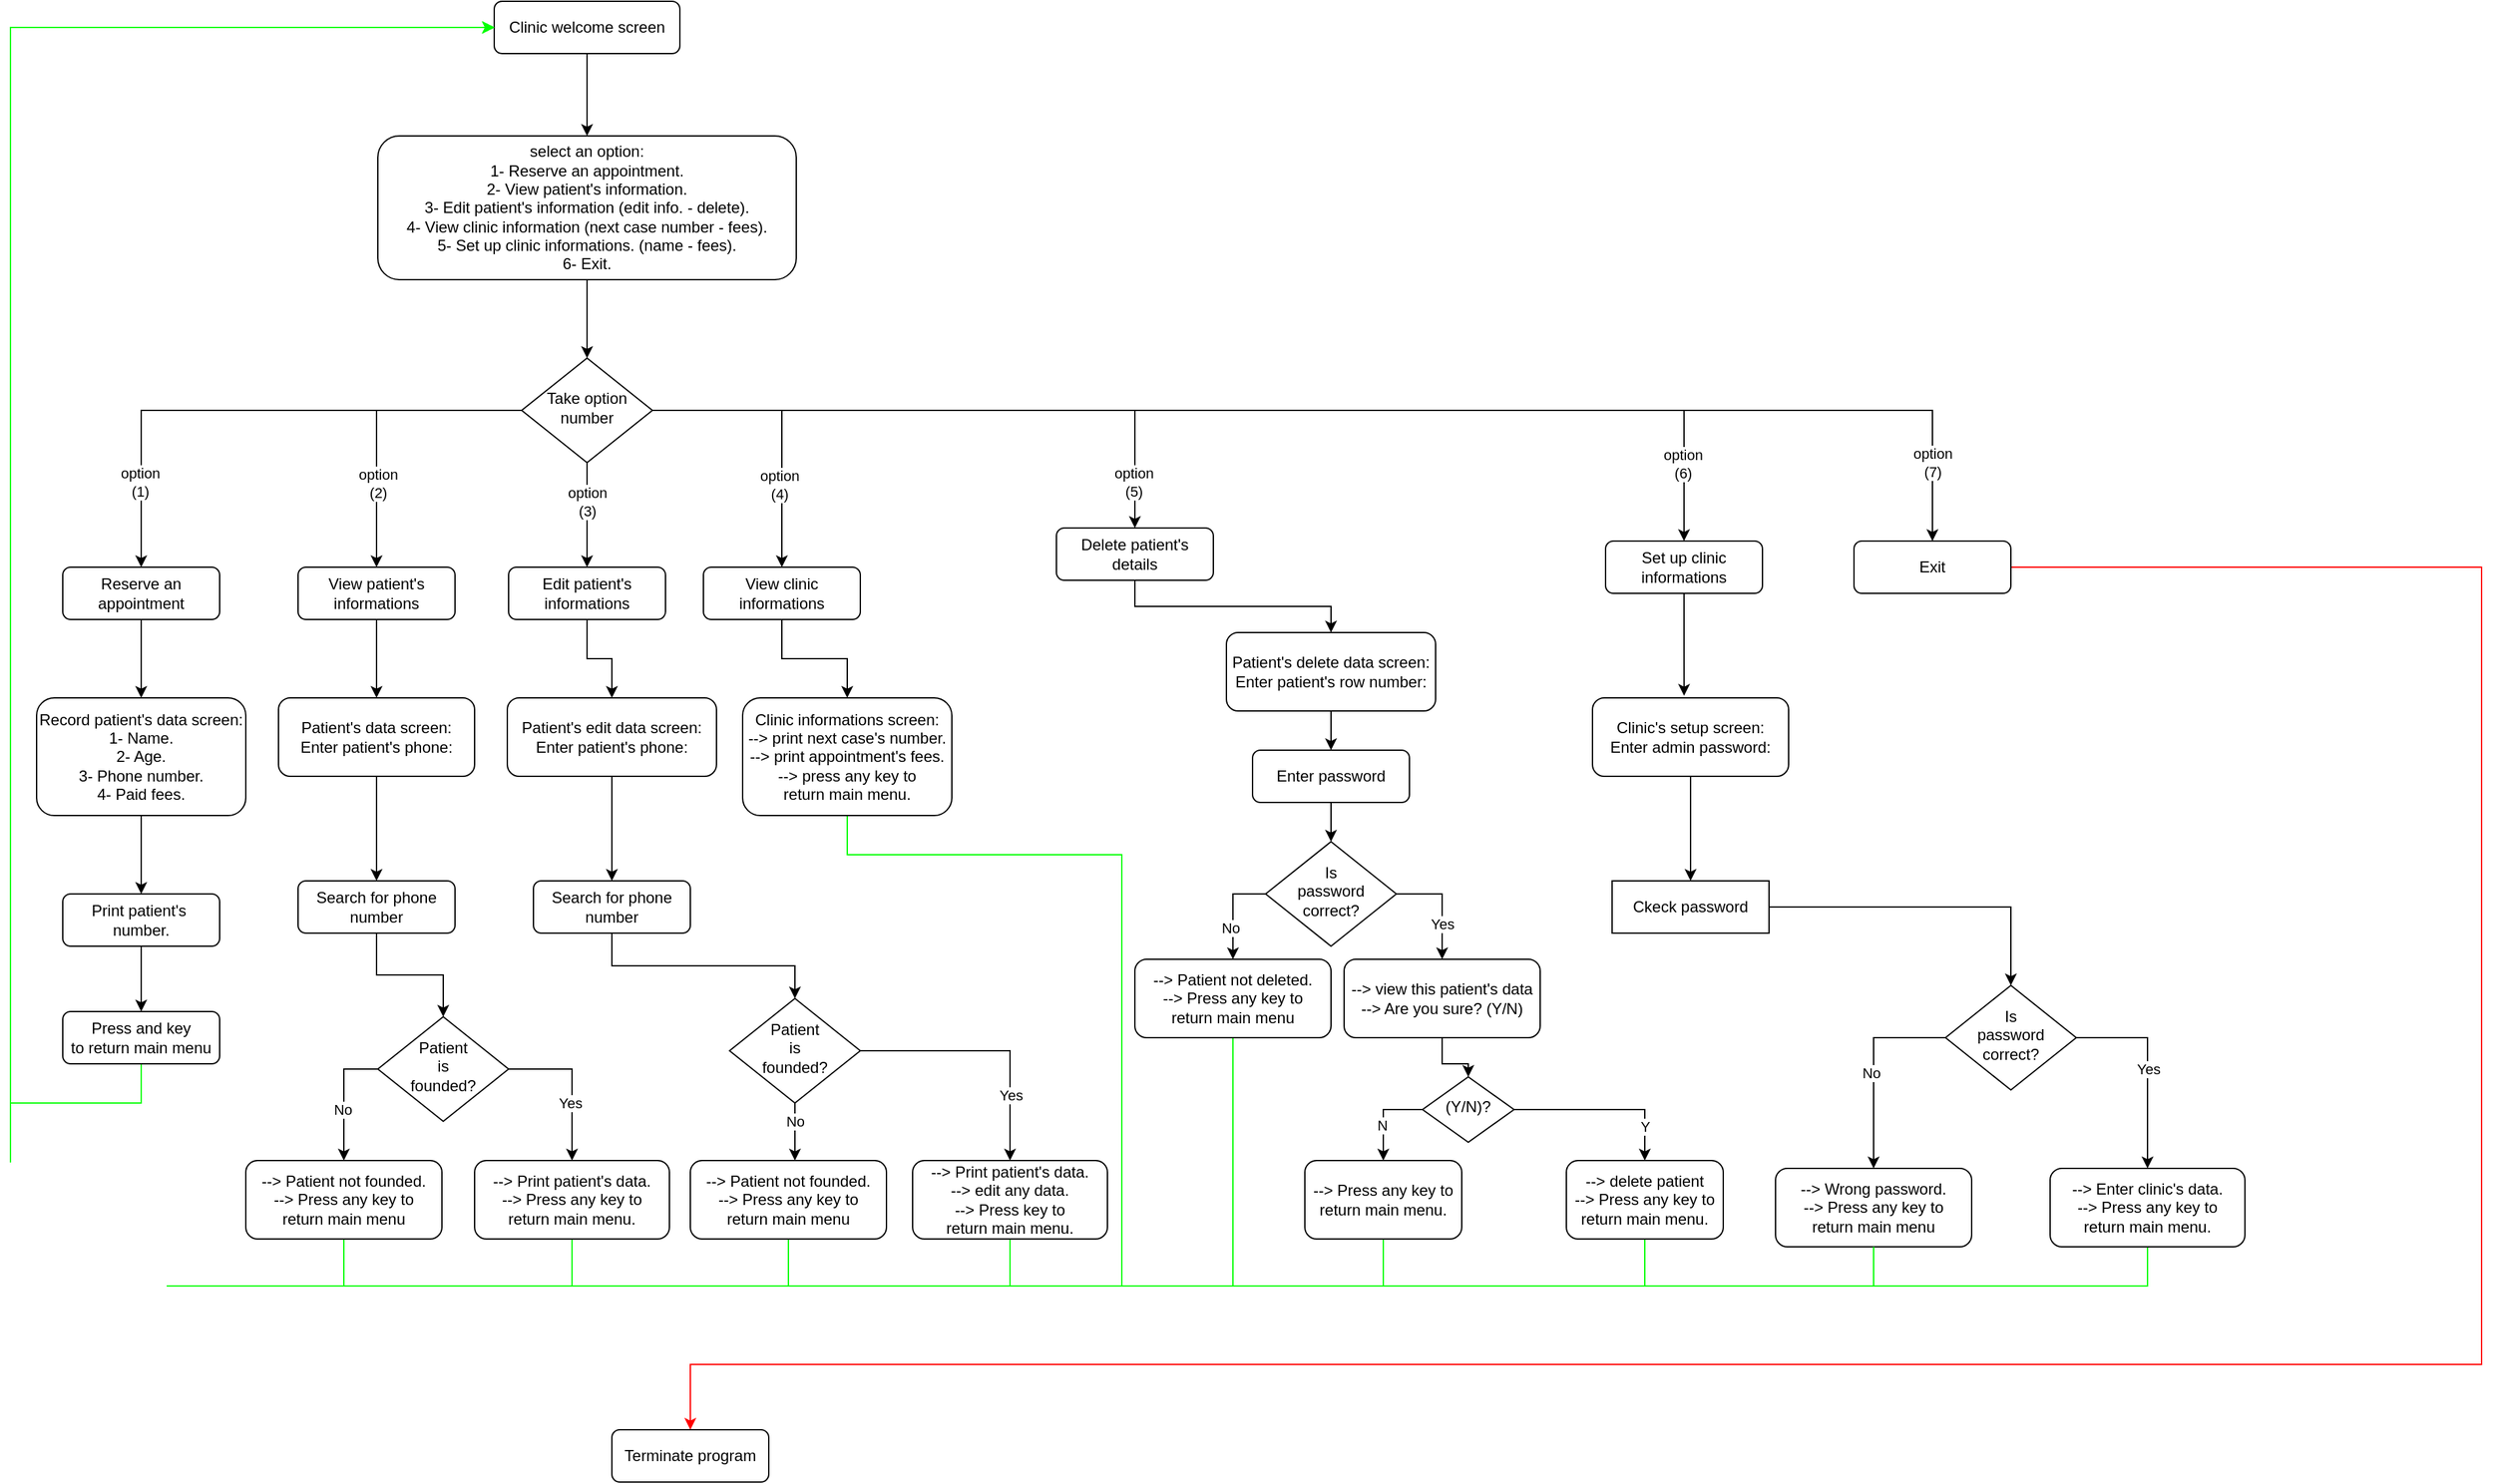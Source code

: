 <mxfile version="17.5.0" type="github">
  <diagram id="C5RBs43oDa-KdzZeNtuy" name="Page-1">
    <mxGraphModel dx="1055" dy="429" grid="1" gridSize="10" guides="1" tooltips="1" connect="1" arrows="1" fold="1" page="1" pageScale="1" pageWidth="2339" pageHeight="3300" math="0" shadow="0">
      <root>
        <mxCell id="WIyWlLk6GJQsqaUBKTNV-0" />
        <mxCell id="WIyWlLk6GJQsqaUBKTNV-1" parent="WIyWlLk6GJQsqaUBKTNV-0" />
        <mxCell id="tDVTIdohdq9xuzLwemKo-1" style="edgeStyle=orthogonalEdgeStyle;rounded=0;orthogonalLoop=1;jettySize=auto;html=1;entryX=0.5;entryY=0;entryDx=0;entryDy=0;" parent="WIyWlLk6GJQsqaUBKTNV-1" source="WIyWlLk6GJQsqaUBKTNV-3" target="tDVTIdohdq9xuzLwemKo-0" edge="1">
          <mxGeometry relative="1" as="geometry" />
        </mxCell>
        <mxCell id="WIyWlLk6GJQsqaUBKTNV-3" value="Clinic welcome screen" style="rounded=1;whiteSpace=wrap;html=1;fontSize=12;glass=0;strokeWidth=1;shadow=0;" parent="WIyWlLk6GJQsqaUBKTNV-1" vertex="1">
          <mxGeometry x="1020" y="127" width="142" height="40" as="geometry" />
        </mxCell>
        <mxCell id="tDVTIdohdq9xuzLwemKo-6" style="edgeStyle=orthogonalEdgeStyle;rounded=0;orthogonalLoop=1;jettySize=auto;html=1;entryX=0.5;entryY=0;entryDx=0;entryDy=0;" parent="WIyWlLk6GJQsqaUBKTNV-1" source="WIyWlLk6GJQsqaUBKTNV-6" target="WIyWlLk6GJQsqaUBKTNV-11" edge="1">
          <mxGeometry relative="1" as="geometry" />
        </mxCell>
        <mxCell id="tDVTIdohdq9xuzLwemKo-12" value="option&lt;br&gt;(1)" style="edgeLabel;html=1;align=center;verticalAlign=middle;resizable=0;points=[];" parent="tDVTIdohdq9xuzLwemKo-6" vertex="1" connectable="0">
          <mxGeometry x="0.756" y="-1" relative="1" as="geometry">
            <mxPoint y="-15" as="offset" />
          </mxGeometry>
        </mxCell>
        <mxCell id="tDVTIdohdq9xuzLwemKo-7" style="edgeStyle=orthogonalEdgeStyle;rounded=0;orthogonalLoop=1;jettySize=auto;html=1;exitX=0;exitY=0.5;exitDx=0;exitDy=0;entryX=0.5;entryY=0;entryDx=0;entryDy=0;" parent="WIyWlLk6GJQsqaUBKTNV-1" source="WIyWlLk6GJQsqaUBKTNV-6" target="WIyWlLk6GJQsqaUBKTNV-12" edge="1">
          <mxGeometry relative="1" as="geometry" />
        </mxCell>
        <mxCell id="tDVTIdohdq9xuzLwemKo-13" value="option&lt;br&gt;(2)" style="edgeLabel;html=1;align=center;verticalAlign=middle;resizable=0;points=[];" parent="tDVTIdohdq9xuzLwemKo-7" vertex="1" connectable="0">
          <mxGeometry x="0.353" y="1" relative="1" as="geometry">
            <mxPoint y="10" as="offset" />
          </mxGeometry>
        </mxCell>
        <mxCell id="tDVTIdohdq9xuzLwemKo-8" style="edgeStyle=orthogonalEdgeStyle;rounded=0;orthogonalLoop=1;jettySize=auto;html=1;entryX=0.5;entryY=0;entryDx=0;entryDy=0;" parent="WIyWlLk6GJQsqaUBKTNV-1" source="WIyWlLk6GJQsqaUBKTNV-6" target="WIyWlLk6GJQsqaUBKTNV-7" edge="1">
          <mxGeometry relative="1" as="geometry" />
        </mxCell>
        <mxCell id="tDVTIdohdq9xuzLwemKo-14" value="option&lt;br&gt;(3)" style="edgeLabel;html=1;align=center;verticalAlign=middle;resizable=0;points=[];" parent="tDVTIdohdq9xuzLwemKo-8" vertex="1" connectable="0">
          <mxGeometry x="-0.249" relative="1" as="geometry">
            <mxPoint as="offset" />
          </mxGeometry>
        </mxCell>
        <mxCell id="tDVTIdohdq9xuzLwemKo-9" style="edgeStyle=orthogonalEdgeStyle;rounded=0;orthogonalLoop=1;jettySize=auto;html=1;entryX=0.5;entryY=0;entryDx=0;entryDy=0;" parent="WIyWlLk6GJQsqaUBKTNV-1" source="WIyWlLk6GJQsqaUBKTNV-6" target="tDVTIdohdq9xuzLwemKo-4" edge="1">
          <mxGeometry relative="1" as="geometry" />
        </mxCell>
        <mxCell id="tDVTIdohdq9xuzLwemKo-15" value="option&lt;br&gt;(4)" style="edgeLabel;html=1;align=center;verticalAlign=middle;resizable=0;points=[];" parent="tDVTIdohdq9xuzLwemKo-9" vertex="1" connectable="0">
          <mxGeometry x="0.3" y="2" relative="1" as="geometry">
            <mxPoint x="-4" y="13" as="offset" />
          </mxGeometry>
        </mxCell>
        <mxCell id="tDVTIdohdq9xuzLwemKo-10" style="edgeStyle=orthogonalEdgeStyle;rounded=0;orthogonalLoop=1;jettySize=auto;html=1;entryX=0.5;entryY=0;entryDx=0;entryDy=0;" parent="WIyWlLk6GJQsqaUBKTNV-1" source="WIyWlLk6GJQsqaUBKTNV-6" target="tDVTIdohdq9xuzLwemKo-3" edge="1">
          <mxGeometry relative="1" as="geometry" />
        </mxCell>
        <mxCell id="tDVTIdohdq9xuzLwemKo-16" value="option&lt;br&gt;(6)" style="edgeLabel;html=1;align=center;verticalAlign=middle;resizable=0;points=[];" parent="tDVTIdohdq9xuzLwemKo-10" vertex="1" connectable="0">
          <mxGeometry x="0.742" relative="1" as="geometry">
            <mxPoint x="13" y="41" as="offset" />
          </mxGeometry>
        </mxCell>
        <mxCell id="tDVTIdohdq9xuzLwemKo-11" style="edgeStyle=orthogonalEdgeStyle;rounded=0;orthogonalLoop=1;jettySize=auto;html=1;entryX=0.5;entryY=0;entryDx=0;entryDy=0;" parent="WIyWlLk6GJQsqaUBKTNV-1" source="WIyWlLk6GJQsqaUBKTNV-6" target="tDVTIdohdq9xuzLwemKo-5" edge="1">
          <mxGeometry relative="1" as="geometry" />
        </mxCell>
        <mxCell id="tDVTIdohdq9xuzLwemKo-17" value="option&lt;br&gt;(7)" style="edgeLabel;html=1;align=center;verticalAlign=middle;resizable=0;points=[];" parent="tDVTIdohdq9xuzLwemKo-11" vertex="1" connectable="0">
          <mxGeometry x="0.695" y="-2" relative="1" as="geometry">
            <mxPoint x="64" y="38" as="offset" />
          </mxGeometry>
        </mxCell>
        <mxCell id="jpipNEsBzFGjHgVGJ0vX-7" style="edgeStyle=orthogonalEdgeStyle;rounded=0;orthogonalLoop=1;jettySize=auto;html=1;" parent="WIyWlLk6GJQsqaUBKTNV-1" source="WIyWlLk6GJQsqaUBKTNV-6" target="jpipNEsBzFGjHgVGJ0vX-6" edge="1">
          <mxGeometry relative="1" as="geometry" />
        </mxCell>
        <mxCell id="jpipNEsBzFGjHgVGJ0vX-8" value="option&lt;br&gt;(5)" style="edgeLabel;html=1;align=center;verticalAlign=middle;resizable=0;points=[];" parent="jpipNEsBzFGjHgVGJ0vX-7" vertex="1" connectable="0">
          <mxGeometry x="0.809" y="-1" relative="1" as="geometry">
            <mxPoint y="9" as="offset" />
          </mxGeometry>
        </mxCell>
        <mxCell id="WIyWlLk6GJQsqaUBKTNV-6" value="Take option&lt;br&gt;number" style="rhombus;whiteSpace=wrap;html=1;shadow=0;fontFamily=Helvetica;fontSize=12;align=center;strokeWidth=1;spacing=6;spacingTop=-4;" parent="WIyWlLk6GJQsqaUBKTNV-1" vertex="1">
          <mxGeometry x="1041" y="400" width="100" height="80" as="geometry" />
        </mxCell>
        <mxCell id="tDVTIdohdq9xuzLwemKo-40" style="edgeStyle=orthogonalEdgeStyle;rounded=0;orthogonalLoop=1;jettySize=auto;html=1;entryX=0.5;entryY=0;entryDx=0;entryDy=0;strokeColor=#000000;" parent="WIyWlLk6GJQsqaUBKTNV-1" source="WIyWlLk6GJQsqaUBKTNV-7" target="tDVTIdohdq9xuzLwemKo-39" edge="1">
          <mxGeometry relative="1" as="geometry" />
        </mxCell>
        <mxCell id="WIyWlLk6GJQsqaUBKTNV-7" value="Edit patient&#39;s informations" style="rounded=1;whiteSpace=wrap;html=1;fontSize=12;glass=0;strokeWidth=1;shadow=0;" parent="WIyWlLk6GJQsqaUBKTNV-1" vertex="1">
          <mxGeometry x="1031" y="560" width="120" height="40" as="geometry" />
        </mxCell>
        <mxCell id="tDVTIdohdq9xuzLwemKo-30" style="edgeStyle=orthogonalEdgeStyle;rounded=0;orthogonalLoop=1;jettySize=auto;html=1;entryX=0.5;entryY=0;entryDx=0;entryDy=0;strokeColor=#000000;exitX=0;exitY=0.5;exitDx=0;exitDy=0;" parent="WIyWlLk6GJQsqaUBKTNV-1" source="WIyWlLk6GJQsqaUBKTNV-10" target="tDVTIdohdq9xuzLwemKo-28" edge="1">
          <mxGeometry relative="1" as="geometry" />
        </mxCell>
        <mxCell id="tDVTIdohdq9xuzLwemKo-32" value="No" style="edgeLabel;html=1;align=center;verticalAlign=middle;resizable=0;points=[];" parent="tDVTIdohdq9xuzLwemKo-30" vertex="1" connectable="0">
          <mxGeometry x="0.009" y="-1" relative="1" as="geometry">
            <mxPoint y="8" as="offset" />
          </mxGeometry>
        </mxCell>
        <mxCell id="tDVTIdohdq9xuzLwemKo-31" style="edgeStyle=orthogonalEdgeStyle;rounded=0;orthogonalLoop=1;jettySize=auto;html=1;entryX=0.5;entryY=0;entryDx=0;entryDy=0;strokeColor=#000000;exitX=1;exitY=0.5;exitDx=0;exitDy=0;" parent="WIyWlLk6GJQsqaUBKTNV-1" source="WIyWlLk6GJQsqaUBKTNV-10" target="tDVTIdohdq9xuzLwemKo-29" edge="1">
          <mxGeometry relative="1" as="geometry" />
        </mxCell>
        <mxCell id="tDVTIdohdq9xuzLwemKo-33" value="Yes" style="edgeLabel;html=1;align=center;verticalAlign=middle;resizable=0;points=[];" parent="tDVTIdohdq9xuzLwemKo-31" vertex="1" connectable="0">
          <mxGeometry x="0.258" y="-2" relative="1" as="geometry">
            <mxPoint as="offset" />
          </mxGeometry>
        </mxCell>
        <mxCell id="WIyWlLk6GJQsqaUBKTNV-10" value="Patient&lt;br&gt;is&lt;br&gt;founded?" style="rhombus;whiteSpace=wrap;html=1;shadow=0;fontFamily=Helvetica;fontSize=12;align=center;strokeWidth=1;spacing=6;spacingTop=-4;" parent="WIyWlLk6GJQsqaUBKTNV-1" vertex="1">
          <mxGeometry x="931" y="904" width="100" height="80" as="geometry" />
        </mxCell>
        <mxCell id="tDVTIdohdq9xuzLwemKo-19" style="edgeStyle=orthogonalEdgeStyle;rounded=0;orthogonalLoop=1;jettySize=auto;html=1;entryX=0.5;entryY=0;entryDx=0;entryDy=0;" parent="WIyWlLk6GJQsqaUBKTNV-1" source="WIyWlLk6GJQsqaUBKTNV-11" target="tDVTIdohdq9xuzLwemKo-18" edge="1">
          <mxGeometry relative="1" as="geometry" />
        </mxCell>
        <mxCell id="WIyWlLk6GJQsqaUBKTNV-11" value="Reserve an&lt;br&gt;appointment" style="rounded=1;whiteSpace=wrap;html=1;fontSize=12;glass=0;strokeWidth=1;shadow=0;" parent="WIyWlLk6GJQsqaUBKTNV-1" vertex="1">
          <mxGeometry x="690" y="560" width="120" height="40" as="geometry" />
        </mxCell>
        <mxCell id="tDVTIdohdq9xuzLwemKo-26" style="edgeStyle=orthogonalEdgeStyle;rounded=0;orthogonalLoop=1;jettySize=auto;html=1;entryX=0.5;entryY=0;entryDx=0;entryDy=0;strokeColor=#000000;" parent="WIyWlLk6GJQsqaUBKTNV-1" source="WIyWlLk6GJQsqaUBKTNV-12" target="tDVTIdohdq9xuzLwemKo-25" edge="1">
          <mxGeometry relative="1" as="geometry" />
        </mxCell>
        <mxCell id="WIyWlLk6GJQsqaUBKTNV-12" value="View patient&#39;s&lt;br&gt;informations" style="rounded=1;whiteSpace=wrap;html=1;fontSize=12;glass=0;strokeWidth=1;shadow=0;" parent="WIyWlLk6GJQsqaUBKTNV-1" vertex="1">
          <mxGeometry x="870" y="560" width="120" height="40" as="geometry" />
        </mxCell>
        <mxCell id="tDVTIdohdq9xuzLwemKo-2" style="edgeStyle=orthogonalEdgeStyle;rounded=0;orthogonalLoop=1;jettySize=auto;html=1;entryX=0.5;entryY=0;entryDx=0;entryDy=0;" parent="WIyWlLk6GJQsqaUBKTNV-1" source="tDVTIdohdq9xuzLwemKo-0" target="WIyWlLk6GJQsqaUBKTNV-6" edge="1">
          <mxGeometry relative="1" as="geometry" />
        </mxCell>
        <mxCell id="tDVTIdohdq9xuzLwemKo-0" value="select an option:&lt;br&gt;1- Reserve an appointment.&lt;br&gt;2- View patient&#39;s information.&lt;br&gt;3- Edit patient&#39;s information (edit info. - delete).&lt;br&gt;4- View clinic information (next case number - fees).&lt;br&gt;5- Set up clinic informations. (name - fees).&lt;br&gt;6- Exit." style="rounded=1;whiteSpace=wrap;html=1;fontSize=12;glass=0;strokeWidth=1;shadow=0;" parent="WIyWlLk6GJQsqaUBKTNV-1" vertex="1">
          <mxGeometry x="931" y="230" width="320" height="110" as="geometry" />
        </mxCell>
        <mxCell id="tDVTIdohdq9xuzLwemKo-65" style="edgeStyle=orthogonalEdgeStyle;rounded=0;orthogonalLoop=1;jettySize=auto;html=1;entryX=0.467;entryY=-0.027;entryDx=0;entryDy=0;entryPerimeter=0;strokeColor=#000000;" parent="WIyWlLk6GJQsqaUBKTNV-1" source="tDVTIdohdq9xuzLwemKo-3" target="tDVTIdohdq9xuzLwemKo-56" edge="1">
          <mxGeometry relative="1" as="geometry" />
        </mxCell>
        <mxCell id="tDVTIdohdq9xuzLwemKo-3" value="Set up clinic&lt;br&gt;informations" style="rounded=1;whiteSpace=wrap;html=1;fontSize=12;glass=0;strokeWidth=1;shadow=0;" parent="WIyWlLk6GJQsqaUBKTNV-1" vertex="1">
          <mxGeometry x="1870" y="540" width="120" height="40" as="geometry" />
        </mxCell>
        <mxCell id="tDVTIdohdq9xuzLwemKo-54" style="edgeStyle=orthogonalEdgeStyle;rounded=0;orthogonalLoop=1;jettySize=auto;html=1;entryX=0.5;entryY=0;entryDx=0;entryDy=0;strokeColor=#000000;" parent="WIyWlLk6GJQsqaUBKTNV-1" source="tDVTIdohdq9xuzLwemKo-4" target="tDVTIdohdq9xuzLwemKo-53" edge="1">
          <mxGeometry relative="1" as="geometry" />
        </mxCell>
        <mxCell id="tDVTIdohdq9xuzLwemKo-4" value="View clinic&lt;br&gt;informations" style="rounded=1;whiteSpace=wrap;html=1;fontSize=12;glass=0;strokeWidth=1;shadow=0;" parent="WIyWlLk6GJQsqaUBKTNV-1" vertex="1">
          <mxGeometry x="1180" y="560" width="120" height="40" as="geometry" />
        </mxCell>
        <mxCell id="tDVTIdohdq9xuzLwemKo-74" style="edgeStyle=orthogonalEdgeStyle;rounded=0;orthogonalLoop=1;jettySize=auto;html=1;entryX=0.5;entryY=0;entryDx=0;entryDy=0;strokeColor=#FF0000;" parent="WIyWlLk6GJQsqaUBKTNV-1" source="tDVTIdohdq9xuzLwemKo-5" target="tDVTIdohdq9xuzLwemKo-73" edge="1">
          <mxGeometry relative="1" as="geometry">
            <Array as="points">
              <mxPoint x="2540" y="560" />
              <mxPoint x="2540" y="1170" />
              <mxPoint x="1170" y="1170" />
            </Array>
          </mxGeometry>
        </mxCell>
        <mxCell id="tDVTIdohdq9xuzLwemKo-5" value="Exit" style="rounded=1;whiteSpace=wrap;html=1;fontSize=12;glass=0;strokeWidth=1;shadow=0;" parent="WIyWlLk6GJQsqaUBKTNV-1" vertex="1">
          <mxGeometry x="2060" y="540" width="120" height="40" as="geometry" />
        </mxCell>
        <mxCell id="tDVTIdohdq9xuzLwemKo-21" style="edgeStyle=orthogonalEdgeStyle;rounded=0;orthogonalLoop=1;jettySize=auto;html=1;" parent="WIyWlLk6GJQsqaUBKTNV-1" source="tDVTIdohdq9xuzLwemKo-18" target="tDVTIdohdq9xuzLwemKo-20" edge="1">
          <mxGeometry relative="1" as="geometry" />
        </mxCell>
        <mxCell id="tDVTIdohdq9xuzLwemKo-18" value="Record patient&#39;s data screen:&lt;br&gt;1- Name.&lt;br&gt;2- Age.&lt;br&gt;3- Phone number.&lt;br&gt;4- Paid fees." style="rounded=1;whiteSpace=wrap;html=1;fontSize=12;glass=0;strokeWidth=1;shadow=0;" parent="WIyWlLk6GJQsqaUBKTNV-1" vertex="1">
          <mxGeometry x="670" y="660" width="160" height="90" as="geometry" />
        </mxCell>
        <mxCell id="tDVTIdohdq9xuzLwemKo-23" style="edgeStyle=orthogonalEdgeStyle;rounded=0;orthogonalLoop=1;jettySize=auto;html=1;entryX=0.5;entryY=0;entryDx=0;entryDy=0;" parent="WIyWlLk6GJQsqaUBKTNV-1" source="tDVTIdohdq9xuzLwemKo-20" target="tDVTIdohdq9xuzLwemKo-22" edge="1">
          <mxGeometry relative="1" as="geometry" />
        </mxCell>
        <mxCell id="tDVTIdohdq9xuzLwemKo-20" value="Print patient&#39;s&amp;nbsp;&lt;br&gt;number." style="rounded=1;whiteSpace=wrap;html=1;fontSize=12;glass=0;strokeWidth=1;shadow=0;" parent="WIyWlLk6GJQsqaUBKTNV-1" vertex="1">
          <mxGeometry x="690" y="810" width="120" height="40" as="geometry" />
        </mxCell>
        <mxCell id="tDVTIdohdq9xuzLwemKo-24" style="edgeStyle=orthogonalEdgeStyle;rounded=0;orthogonalLoop=1;jettySize=auto;html=1;entryX=0;entryY=0.5;entryDx=0;entryDy=0;exitX=0.5;exitY=1;exitDx=0;exitDy=0;strokeColor=#00FF00;" parent="WIyWlLk6GJQsqaUBKTNV-1" source="tDVTIdohdq9xuzLwemKo-22" target="WIyWlLk6GJQsqaUBKTNV-3" edge="1">
          <mxGeometry relative="1" as="geometry">
            <Array as="points">
              <mxPoint x="750" y="970" />
              <mxPoint x="650" y="970" />
              <mxPoint x="650" y="147" />
            </Array>
          </mxGeometry>
        </mxCell>
        <mxCell id="tDVTIdohdq9xuzLwemKo-22" value="Press and key&lt;br&gt;to return main menu" style="rounded=1;whiteSpace=wrap;html=1;fontSize=12;glass=0;strokeWidth=1;shadow=0;" parent="WIyWlLk6GJQsqaUBKTNV-1" vertex="1">
          <mxGeometry x="690" y="900" width="120" height="40" as="geometry" />
        </mxCell>
        <mxCell id="tDVTIdohdq9xuzLwemKo-37" style="edgeStyle=orthogonalEdgeStyle;rounded=0;orthogonalLoop=1;jettySize=auto;html=1;entryX=0.5;entryY=0;entryDx=0;entryDy=0;strokeColor=#000000;" parent="WIyWlLk6GJQsqaUBKTNV-1" source="tDVTIdohdq9xuzLwemKo-25" target="tDVTIdohdq9xuzLwemKo-36" edge="1">
          <mxGeometry relative="1" as="geometry" />
        </mxCell>
        <mxCell id="tDVTIdohdq9xuzLwemKo-25" value="Patient&#39;s data screen:&lt;br&gt;Enter patient&#39;s phone:" style="rounded=1;whiteSpace=wrap;html=1;fontSize=12;glass=0;strokeWidth=1;shadow=0;" parent="WIyWlLk6GJQsqaUBKTNV-1" vertex="1">
          <mxGeometry x="855" y="660" width="150" height="60" as="geometry" />
        </mxCell>
        <mxCell id="tDVTIdohdq9xuzLwemKo-34" style="edgeStyle=orthogonalEdgeStyle;rounded=0;orthogonalLoop=1;jettySize=auto;html=1;entryX=0;entryY=0.5;entryDx=0;entryDy=0;strokeColor=#00FF00;" parent="WIyWlLk6GJQsqaUBKTNV-1" source="tDVTIdohdq9xuzLwemKo-28" target="WIyWlLk6GJQsqaUBKTNV-3" edge="1">
          <mxGeometry relative="1" as="geometry">
            <Array as="points">
              <mxPoint x="905" y="1110" />
              <mxPoint x="650" y="1110" />
              <mxPoint x="650" y="147" />
            </Array>
          </mxGeometry>
        </mxCell>
        <mxCell id="tDVTIdohdq9xuzLwemKo-28" value="--&amp;gt; Patient not founded.&lt;br&gt;--&amp;gt; Press any key to&lt;br&gt;return main menu" style="rounded=1;whiteSpace=wrap;html=1;fontSize=12;glass=0;strokeWidth=1;shadow=0;" parent="WIyWlLk6GJQsqaUBKTNV-1" vertex="1">
          <mxGeometry x="830" y="1014" width="150" height="60" as="geometry" />
        </mxCell>
        <mxCell id="tDVTIdohdq9xuzLwemKo-35" style="edgeStyle=orthogonalEdgeStyle;rounded=0;orthogonalLoop=1;jettySize=auto;html=1;entryX=0;entryY=0.5;entryDx=0;entryDy=0;strokeColor=#00FF00;exitX=0.5;exitY=1;exitDx=0;exitDy=0;" parent="WIyWlLk6GJQsqaUBKTNV-1" source="tDVTIdohdq9xuzLwemKo-29" target="WIyWlLk6GJQsqaUBKTNV-3" edge="1">
          <mxGeometry relative="1" as="geometry">
            <Array as="points">
              <mxPoint x="1080" y="1110" />
              <mxPoint x="650" y="1110" />
              <mxPoint x="650" y="147" />
            </Array>
          </mxGeometry>
        </mxCell>
        <mxCell id="tDVTIdohdq9xuzLwemKo-29" value="--&amp;gt; Print patient&#39;s data.&lt;br&gt;--&amp;gt; Press any key to&lt;br&gt;return main menu." style="rounded=1;whiteSpace=wrap;html=1;fontSize=12;glass=0;strokeWidth=1;shadow=0;" parent="WIyWlLk6GJQsqaUBKTNV-1" vertex="1">
          <mxGeometry x="1005" y="1014" width="149" height="60" as="geometry" />
        </mxCell>
        <mxCell id="tDVTIdohdq9xuzLwemKo-38" style="edgeStyle=orthogonalEdgeStyle;rounded=0;orthogonalLoop=1;jettySize=auto;html=1;entryX=0.5;entryY=0;entryDx=0;entryDy=0;strokeColor=#000000;" parent="WIyWlLk6GJQsqaUBKTNV-1" source="tDVTIdohdq9xuzLwemKo-36" target="WIyWlLk6GJQsqaUBKTNV-10" edge="1">
          <mxGeometry relative="1" as="geometry" />
        </mxCell>
        <mxCell id="tDVTIdohdq9xuzLwemKo-36" value="Search for phone&lt;br&gt;number" style="rounded=1;whiteSpace=wrap;html=1;fontSize=12;glass=0;strokeWidth=1;shadow=0;" parent="WIyWlLk6GJQsqaUBKTNV-1" vertex="1">
          <mxGeometry x="870" y="800" width="120" height="40" as="geometry" />
        </mxCell>
        <mxCell id="tDVTIdohdq9xuzLwemKo-42" style="edgeStyle=orthogonalEdgeStyle;rounded=0;orthogonalLoop=1;jettySize=auto;html=1;entryX=0.5;entryY=0;entryDx=0;entryDy=0;strokeColor=#000000;" parent="WIyWlLk6GJQsqaUBKTNV-1" source="tDVTIdohdq9xuzLwemKo-39" target="tDVTIdohdq9xuzLwemKo-41" edge="1">
          <mxGeometry relative="1" as="geometry" />
        </mxCell>
        <mxCell id="tDVTIdohdq9xuzLwemKo-39" value="Patient&#39;s edit data screen:&lt;br&gt;Enter patient&#39;s phone:" style="rounded=1;whiteSpace=wrap;html=1;fontSize=12;glass=0;strokeWidth=1;shadow=0;" parent="WIyWlLk6GJQsqaUBKTNV-1" vertex="1">
          <mxGeometry x="1030" y="660" width="160" height="60" as="geometry" />
        </mxCell>
        <mxCell id="tDVTIdohdq9xuzLwemKo-44" style="edgeStyle=orthogonalEdgeStyle;rounded=0;orthogonalLoop=1;jettySize=auto;html=1;entryX=0.5;entryY=0;entryDx=0;entryDy=0;strokeColor=#000000;exitX=0.5;exitY=1;exitDx=0;exitDy=0;" parent="WIyWlLk6GJQsqaUBKTNV-1" source="tDVTIdohdq9xuzLwemKo-41" target="tDVTIdohdq9xuzLwemKo-43" edge="1">
          <mxGeometry relative="1" as="geometry" />
        </mxCell>
        <mxCell id="tDVTIdohdq9xuzLwemKo-41" value="Search for phone&lt;br&gt;number" style="rounded=1;whiteSpace=wrap;html=1;fontSize=12;glass=0;strokeWidth=1;shadow=0;" parent="WIyWlLk6GJQsqaUBKTNV-1" vertex="1">
          <mxGeometry x="1050" y="800" width="120" height="40" as="geometry" />
        </mxCell>
        <mxCell id="tDVTIdohdq9xuzLwemKo-46" style="edgeStyle=orthogonalEdgeStyle;rounded=0;orthogonalLoop=1;jettySize=auto;html=1;strokeColor=#000000;" parent="WIyWlLk6GJQsqaUBKTNV-1" source="tDVTIdohdq9xuzLwemKo-43" target="tDVTIdohdq9xuzLwemKo-45" edge="1">
          <mxGeometry relative="1" as="geometry">
            <Array as="points">
              <mxPoint x="1250" y="1060" />
              <mxPoint x="1250" y="1060" />
            </Array>
          </mxGeometry>
        </mxCell>
        <mxCell id="tDVTIdohdq9xuzLwemKo-49" value="No" style="edgeLabel;html=1;align=center;verticalAlign=middle;resizable=0;points=[];" parent="tDVTIdohdq9xuzLwemKo-46" vertex="1" connectable="0">
          <mxGeometry x="0.225" relative="1" as="geometry">
            <mxPoint y="-13" as="offset" />
          </mxGeometry>
        </mxCell>
        <mxCell id="tDVTIdohdq9xuzLwemKo-50" style="edgeStyle=orthogonalEdgeStyle;rounded=0;orthogonalLoop=1;jettySize=auto;html=1;entryX=0.5;entryY=0;entryDx=0;entryDy=0;strokeColor=#000000;" parent="WIyWlLk6GJQsqaUBKTNV-1" source="tDVTIdohdq9xuzLwemKo-43" target="tDVTIdohdq9xuzLwemKo-48" edge="1">
          <mxGeometry relative="1" as="geometry" />
        </mxCell>
        <mxCell id="tDVTIdohdq9xuzLwemKo-51" value="Yes" style="edgeLabel;html=1;align=center;verticalAlign=middle;resizable=0;points=[];" parent="tDVTIdohdq9xuzLwemKo-50" vertex="1" connectable="0">
          <mxGeometry x="0.416" relative="1" as="geometry">
            <mxPoint y="8" as="offset" />
          </mxGeometry>
        </mxCell>
        <mxCell id="tDVTIdohdq9xuzLwemKo-43" value="Patient&lt;br&gt;is&lt;br&gt;founded?" style="rhombus;whiteSpace=wrap;html=1;shadow=0;fontFamily=Helvetica;fontSize=12;align=center;strokeWidth=1;spacing=6;spacingTop=-4;" parent="WIyWlLk6GJQsqaUBKTNV-1" vertex="1">
          <mxGeometry x="1200" y="890" width="100" height="80" as="geometry" />
        </mxCell>
        <mxCell id="tDVTIdohdq9xuzLwemKo-70" style="edgeStyle=orthogonalEdgeStyle;rounded=0;orthogonalLoop=1;jettySize=auto;html=1;entryX=0;entryY=0.5;entryDx=0;entryDy=0;strokeColor=#00FF00;" parent="WIyWlLk6GJQsqaUBKTNV-1" source="tDVTIdohdq9xuzLwemKo-45" target="WIyWlLk6GJQsqaUBKTNV-3" edge="1">
          <mxGeometry relative="1" as="geometry">
            <Array as="points">
              <mxPoint x="1245" y="1110" />
              <mxPoint x="650" y="1110" />
              <mxPoint x="650" y="147" />
            </Array>
          </mxGeometry>
        </mxCell>
        <mxCell id="tDVTIdohdq9xuzLwemKo-45" value="--&amp;gt; Patient not founded.&lt;br&gt;--&amp;gt; Press any key to&lt;br&gt;return main menu" style="rounded=1;whiteSpace=wrap;html=1;fontSize=12;glass=0;strokeWidth=1;shadow=0;" parent="WIyWlLk6GJQsqaUBKTNV-1" vertex="1">
          <mxGeometry x="1170" y="1014" width="150" height="60" as="geometry" />
        </mxCell>
        <mxCell id="tDVTIdohdq9xuzLwemKo-52" style="edgeStyle=orthogonalEdgeStyle;rounded=0;orthogonalLoop=1;jettySize=auto;html=1;entryX=0;entryY=0.5;entryDx=0;entryDy=0;strokeColor=#00FF00;" parent="WIyWlLk6GJQsqaUBKTNV-1" source="tDVTIdohdq9xuzLwemKo-48" target="WIyWlLk6GJQsqaUBKTNV-3" edge="1">
          <mxGeometry relative="1" as="geometry">
            <Array as="points">
              <mxPoint x="1414" y="1110" />
              <mxPoint x="650" y="1110" />
              <mxPoint x="650" y="147" />
            </Array>
          </mxGeometry>
        </mxCell>
        <mxCell id="tDVTIdohdq9xuzLwemKo-48" value="--&amp;gt; Print patient&#39;s data.&lt;br&gt;--&amp;gt; edit any data.&lt;br&gt;--&amp;gt; Press key to&lt;br&gt;return main menu." style="rounded=1;whiteSpace=wrap;html=1;fontSize=12;glass=0;strokeWidth=1;shadow=0;" parent="WIyWlLk6GJQsqaUBKTNV-1" vertex="1">
          <mxGeometry x="1340" y="1014" width="149" height="60" as="geometry" />
        </mxCell>
        <mxCell id="tDVTIdohdq9xuzLwemKo-55" style="edgeStyle=orthogonalEdgeStyle;rounded=0;orthogonalLoop=1;jettySize=auto;html=1;entryX=0;entryY=0.5;entryDx=0;entryDy=0;strokeColor=#00FF00;" parent="WIyWlLk6GJQsqaUBKTNV-1" source="tDVTIdohdq9xuzLwemKo-53" target="WIyWlLk6GJQsqaUBKTNV-3" edge="1">
          <mxGeometry relative="1" as="geometry">
            <Array as="points">
              <mxPoint x="1290" y="780" />
              <mxPoint x="1500" y="780" />
              <mxPoint x="1500" y="1110" />
              <mxPoint x="650" y="1110" />
              <mxPoint x="650" y="147" />
            </Array>
          </mxGeometry>
        </mxCell>
        <mxCell id="tDVTIdohdq9xuzLwemKo-53" value="Clinic informations screen:&lt;br&gt;--&amp;gt; print next case&#39;s number.&lt;br&gt;--&amp;gt; print appointment&#39;s fees.&lt;br&gt;--&amp;gt; press any key to&lt;br&gt;return main menu." style="rounded=1;whiteSpace=wrap;html=1;fontSize=12;glass=0;strokeWidth=1;shadow=0;" parent="WIyWlLk6GJQsqaUBKTNV-1" vertex="1">
          <mxGeometry x="1210" y="660" width="160" height="90" as="geometry" />
        </mxCell>
        <mxCell id="jpipNEsBzFGjHgVGJ0vX-1" style="edgeStyle=orthogonalEdgeStyle;rounded=0;orthogonalLoop=1;jettySize=auto;html=1;entryX=0.5;entryY=0;entryDx=0;entryDy=0;" parent="WIyWlLk6GJQsqaUBKTNV-1" source="tDVTIdohdq9xuzLwemKo-56" target="tDVTIdohdq9xuzLwemKo-57" edge="1">
          <mxGeometry relative="1" as="geometry" />
        </mxCell>
        <mxCell id="tDVTIdohdq9xuzLwemKo-56" value="Clinic&#39;s setup screen:&lt;br&gt;Enter admin password:" style="rounded=1;whiteSpace=wrap;html=1;fontSize=12;glass=0;strokeWidth=1;shadow=0;" parent="WIyWlLk6GJQsqaUBKTNV-1" vertex="1">
          <mxGeometry x="1860" y="660" width="150" height="60" as="geometry" />
        </mxCell>
        <mxCell id="tDVTIdohdq9xuzLwemKo-67" style="edgeStyle=orthogonalEdgeStyle;rounded=0;orthogonalLoop=1;jettySize=auto;html=1;entryX=0.5;entryY=0;entryDx=0;entryDy=0;strokeColor=#000000;" parent="WIyWlLk6GJQsqaUBKTNV-1" source="tDVTIdohdq9xuzLwemKo-57" target="tDVTIdohdq9xuzLwemKo-64" edge="1">
          <mxGeometry relative="1" as="geometry" />
        </mxCell>
        <mxCell id="tDVTIdohdq9xuzLwemKo-57" value="Ckeck password" style="rounded=1;whiteSpace=wrap;html=1;fontSize=12;glass=0;strokeWidth=1;shadow=0;arcSize=0;" parent="WIyWlLk6GJQsqaUBKTNV-1" vertex="1">
          <mxGeometry x="1875" y="800" width="120" height="40" as="geometry" />
        </mxCell>
        <mxCell id="tDVTIdohdq9xuzLwemKo-62" value="--&amp;gt; Wrong password.&lt;br&gt;--&amp;gt; Press any key to&lt;br&gt;return main menu" style="rounded=1;whiteSpace=wrap;html=1;fontSize=12;glass=0;strokeWidth=1;shadow=0;" parent="WIyWlLk6GJQsqaUBKTNV-1" vertex="1">
          <mxGeometry x="2000" y="1020" width="150" height="60" as="geometry" />
        </mxCell>
        <mxCell id="tDVTIdohdq9xuzLwemKo-72" style="edgeStyle=orthogonalEdgeStyle;rounded=0;orthogonalLoop=1;jettySize=auto;html=1;entryX=0;entryY=0.5;entryDx=0;entryDy=0;strokeColor=#00FF00;" parent="WIyWlLk6GJQsqaUBKTNV-1" source="tDVTIdohdq9xuzLwemKo-63" target="WIyWlLk6GJQsqaUBKTNV-3" edge="1">
          <mxGeometry relative="1" as="geometry">
            <Array as="points">
              <mxPoint x="2285" y="1110" />
              <mxPoint x="650" y="1110" />
              <mxPoint x="650" y="147" />
            </Array>
          </mxGeometry>
        </mxCell>
        <mxCell id="tDVTIdohdq9xuzLwemKo-63" value="--&amp;gt; Enter clinic&#39;s data.&lt;br&gt;--&amp;gt; Press any key to&lt;br&gt;return main menu." style="rounded=1;whiteSpace=wrap;html=1;fontSize=12;glass=0;strokeWidth=1;shadow=0;" parent="WIyWlLk6GJQsqaUBKTNV-1" vertex="1">
          <mxGeometry x="2210" y="1020" width="149" height="60" as="geometry" />
        </mxCell>
        <mxCell id="jpipNEsBzFGjHgVGJ0vX-2" style="edgeStyle=orthogonalEdgeStyle;rounded=0;orthogonalLoop=1;jettySize=auto;html=1;entryX=0.5;entryY=0;entryDx=0;entryDy=0;exitX=0;exitY=0.5;exitDx=0;exitDy=0;" parent="WIyWlLk6GJQsqaUBKTNV-1" source="tDVTIdohdq9xuzLwemKo-64" target="tDVTIdohdq9xuzLwemKo-62" edge="1">
          <mxGeometry relative="1" as="geometry" />
        </mxCell>
        <mxCell id="jpipNEsBzFGjHgVGJ0vX-5" value="No" style="edgeLabel;html=1;align=center;verticalAlign=middle;resizable=0;points=[];" parent="jpipNEsBzFGjHgVGJ0vX-2" vertex="1" connectable="0">
          <mxGeometry x="0.058" y="-2" relative="1" as="geometry">
            <mxPoint as="offset" />
          </mxGeometry>
        </mxCell>
        <mxCell id="jpipNEsBzFGjHgVGJ0vX-3" style="edgeStyle=orthogonalEdgeStyle;rounded=0;orthogonalLoop=1;jettySize=auto;html=1;entryX=0.5;entryY=0;entryDx=0;entryDy=0;exitX=1;exitY=0.5;exitDx=0;exitDy=0;" parent="WIyWlLk6GJQsqaUBKTNV-1" source="tDVTIdohdq9xuzLwemKo-64" target="tDVTIdohdq9xuzLwemKo-63" edge="1">
          <mxGeometry relative="1" as="geometry" />
        </mxCell>
        <mxCell id="jpipNEsBzFGjHgVGJ0vX-4" value="Yes" style="edgeLabel;html=1;align=center;verticalAlign=middle;resizable=0;points=[];" parent="jpipNEsBzFGjHgVGJ0vX-3" vertex="1" connectable="0">
          <mxGeometry x="0.025" relative="1" as="geometry">
            <mxPoint y="-1" as="offset" />
          </mxGeometry>
        </mxCell>
        <mxCell id="tDVTIdohdq9xuzLwemKo-64" value="Is&lt;br&gt;password&lt;br&gt;correct?" style="rhombus;whiteSpace=wrap;html=1;shadow=0;fontFamily=Helvetica;fontSize=12;align=center;strokeWidth=1;spacing=6;spacingTop=-4;" parent="WIyWlLk6GJQsqaUBKTNV-1" vertex="1">
          <mxGeometry x="2130" y="880" width="100" height="80" as="geometry" />
        </mxCell>
        <mxCell id="tDVTIdohdq9xuzLwemKo-73" value="Terminate program" style="rounded=1;whiteSpace=wrap;html=1;fontSize=12;glass=0;strokeWidth=1;shadow=0;" parent="WIyWlLk6GJQsqaUBKTNV-1" vertex="1">
          <mxGeometry x="1110" y="1220" width="120" height="40" as="geometry" />
        </mxCell>
        <mxCell id="jpipNEsBzFGjHgVGJ0vX-10" style="edgeStyle=orthogonalEdgeStyle;rounded=0;orthogonalLoop=1;jettySize=auto;html=1;entryX=0.5;entryY=0;entryDx=0;entryDy=0;exitX=0.5;exitY=1;exitDx=0;exitDy=0;" parent="WIyWlLk6GJQsqaUBKTNV-1" source="jpipNEsBzFGjHgVGJ0vX-6" target="jpipNEsBzFGjHgVGJ0vX-9" edge="1">
          <mxGeometry relative="1" as="geometry" />
        </mxCell>
        <mxCell id="jpipNEsBzFGjHgVGJ0vX-6" value="Delete patient&#39;s&lt;br&gt;details" style="rounded=1;whiteSpace=wrap;html=1;fontSize=12;glass=0;strokeWidth=1;shadow=0;" parent="WIyWlLk6GJQsqaUBKTNV-1" vertex="1">
          <mxGeometry x="1450" y="530" width="120" height="40" as="geometry" />
        </mxCell>
        <mxCell id="jpipNEsBzFGjHgVGJ0vX-12" style="edgeStyle=orthogonalEdgeStyle;rounded=0;orthogonalLoop=1;jettySize=auto;html=1;entryX=0.5;entryY=0;entryDx=0;entryDy=0;" parent="WIyWlLk6GJQsqaUBKTNV-1" source="jpipNEsBzFGjHgVGJ0vX-9" target="jpipNEsBzFGjHgVGJ0vX-11" edge="1">
          <mxGeometry relative="1" as="geometry" />
        </mxCell>
        <mxCell id="jpipNEsBzFGjHgVGJ0vX-9" value="Patient&#39;s delete data screen:&lt;br&gt;Enter patient&#39;s row number:" style="rounded=1;whiteSpace=wrap;html=1;fontSize=12;glass=0;strokeWidth=1;shadow=0;" parent="WIyWlLk6GJQsqaUBKTNV-1" vertex="1">
          <mxGeometry x="1580" y="610" width="160" height="60" as="geometry" />
        </mxCell>
        <mxCell id="jpipNEsBzFGjHgVGJ0vX-14" style="edgeStyle=orthogonalEdgeStyle;rounded=0;orthogonalLoop=1;jettySize=auto;html=1;entryX=0.5;entryY=0;entryDx=0;entryDy=0;" parent="WIyWlLk6GJQsqaUBKTNV-1" source="jpipNEsBzFGjHgVGJ0vX-11" target="jpipNEsBzFGjHgVGJ0vX-13" edge="1">
          <mxGeometry relative="1" as="geometry" />
        </mxCell>
        <mxCell id="jpipNEsBzFGjHgVGJ0vX-11" value="Enter password" style="rounded=1;whiteSpace=wrap;html=1;fontSize=12;glass=0;strokeWidth=1;shadow=0;" parent="WIyWlLk6GJQsqaUBKTNV-1" vertex="1">
          <mxGeometry x="1600" y="700" width="120" height="40" as="geometry" />
        </mxCell>
        <mxCell id="jpipNEsBzFGjHgVGJ0vX-18" style="edgeStyle=orthogonalEdgeStyle;rounded=0;orthogonalLoop=1;jettySize=auto;html=1;exitX=0;exitY=0.5;exitDx=0;exitDy=0;" parent="WIyWlLk6GJQsqaUBKTNV-1" source="jpipNEsBzFGjHgVGJ0vX-13" target="jpipNEsBzFGjHgVGJ0vX-16" edge="1">
          <mxGeometry relative="1" as="geometry" />
        </mxCell>
        <mxCell id="jpipNEsBzFGjHgVGJ0vX-19" value="No" style="edgeLabel;html=1;align=center;verticalAlign=middle;resizable=0;points=[];" parent="jpipNEsBzFGjHgVGJ0vX-18" vertex="1" connectable="0">
          <mxGeometry x="0.349" y="-2" relative="1" as="geometry">
            <mxPoint as="offset" />
          </mxGeometry>
        </mxCell>
        <mxCell id="jpipNEsBzFGjHgVGJ0vX-20" style="edgeStyle=orthogonalEdgeStyle;rounded=0;orthogonalLoop=1;jettySize=auto;html=1;entryX=0.5;entryY=0;entryDx=0;entryDy=0;exitX=1;exitY=0.5;exitDx=0;exitDy=0;" parent="WIyWlLk6GJQsqaUBKTNV-1" source="jpipNEsBzFGjHgVGJ0vX-13" target="jpipNEsBzFGjHgVGJ0vX-15" edge="1">
          <mxGeometry relative="1" as="geometry" />
        </mxCell>
        <mxCell id="jpipNEsBzFGjHgVGJ0vX-21" value="Yes" style="edgeLabel;html=1;align=center;verticalAlign=middle;resizable=0;points=[];" parent="jpipNEsBzFGjHgVGJ0vX-20" vertex="1" connectable="0">
          <mxGeometry x="0.363" relative="1" as="geometry">
            <mxPoint as="offset" />
          </mxGeometry>
        </mxCell>
        <mxCell id="jpipNEsBzFGjHgVGJ0vX-13" value="Is&lt;br&gt;password&lt;br&gt;correct?" style="rhombus;whiteSpace=wrap;html=1;shadow=0;fontFamily=Helvetica;fontSize=12;align=center;strokeWidth=1;spacing=6;spacingTop=-4;" parent="WIyWlLk6GJQsqaUBKTNV-1" vertex="1">
          <mxGeometry x="1610" y="770" width="100" height="80" as="geometry" />
        </mxCell>
        <mxCell id="jpipNEsBzFGjHgVGJ0vX-25" style="edgeStyle=orthogonalEdgeStyle;rounded=0;orthogonalLoop=1;jettySize=auto;html=1;entryX=0;entryY=0.5;entryDx=0;entryDy=0;strokeColor=#00FF00;exitX=0.5;exitY=1;exitDx=0;exitDy=0;" parent="WIyWlLk6GJQsqaUBKTNV-1" source="tDVTIdohdq9xuzLwemKo-62" target="WIyWlLk6GJQsqaUBKTNV-3" edge="1">
          <mxGeometry relative="1" as="geometry">
            <Array as="points">
              <mxPoint x="2075" y="1110" />
              <mxPoint x="650" y="1110" />
              <mxPoint x="650" y="147" />
            </Array>
          </mxGeometry>
        </mxCell>
        <mxCell id="inZftGTt53DIzRag_QEO-1" style="edgeStyle=orthogonalEdgeStyle;rounded=0;orthogonalLoop=1;jettySize=auto;html=1;entryX=0.5;entryY=0;entryDx=0;entryDy=0;" edge="1" parent="WIyWlLk6GJQsqaUBKTNV-1" source="jpipNEsBzFGjHgVGJ0vX-15" target="inZftGTt53DIzRag_QEO-0">
          <mxGeometry relative="1" as="geometry" />
        </mxCell>
        <mxCell id="jpipNEsBzFGjHgVGJ0vX-15" value="--&amp;gt; view this patient&#39;s data&lt;br&gt;--&amp;gt; Are you sure? (Y/N)" style="rounded=1;whiteSpace=wrap;html=1;fontSize=12;glass=0;strokeWidth=1;shadow=0;" parent="WIyWlLk6GJQsqaUBKTNV-1" vertex="1">
          <mxGeometry x="1670" y="860" width="150" height="60" as="geometry" />
        </mxCell>
        <mxCell id="inZftGTt53DIzRag_QEO-9" style="edgeStyle=orthogonalEdgeStyle;rounded=0;orthogonalLoop=1;jettySize=auto;html=1;entryX=0;entryY=0.5;entryDx=0;entryDy=0;strokeColor=#00FF00;" edge="1" parent="WIyWlLk6GJQsqaUBKTNV-1" source="jpipNEsBzFGjHgVGJ0vX-16" target="WIyWlLk6GJQsqaUBKTNV-3">
          <mxGeometry relative="1" as="geometry">
            <Array as="points">
              <mxPoint x="1585" y="1110" />
              <mxPoint x="650" y="1110" />
              <mxPoint x="650" y="147" />
            </Array>
          </mxGeometry>
        </mxCell>
        <mxCell id="jpipNEsBzFGjHgVGJ0vX-16" value="--&amp;gt; Patient not deleted.&lt;br&gt;--&amp;gt; Press any key to&lt;br&gt;return main menu" style="rounded=1;whiteSpace=wrap;html=1;fontSize=12;glass=0;strokeWidth=1;shadow=0;" parent="WIyWlLk6GJQsqaUBKTNV-1" vertex="1">
          <mxGeometry x="1510" y="860" width="150" height="60" as="geometry" />
        </mxCell>
        <mxCell id="inZftGTt53DIzRag_QEO-5" style="edgeStyle=orthogonalEdgeStyle;rounded=0;orthogonalLoop=1;jettySize=auto;html=1;entryX=0.5;entryY=0;entryDx=0;entryDy=0;" edge="1" parent="WIyWlLk6GJQsqaUBKTNV-1" source="inZftGTt53DIzRag_QEO-0" target="inZftGTt53DIzRag_QEO-2">
          <mxGeometry relative="1" as="geometry" />
        </mxCell>
        <mxCell id="inZftGTt53DIzRag_QEO-8" value="Y" style="edgeLabel;html=1;align=center;verticalAlign=middle;resizable=0;points=[];" vertex="1" connectable="0" parent="inZftGTt53DIzRag_QEO-5">
          <mxGeometry x="0.62" relative="1" as="geometry">
            <mxPoint as="offset" />
          </mxGeometry>
        </mxCell>
        <mxCell id="inZftGTt53DIzRag_QEO-6" style="edgeStyle=orthogonalEdgeStyle;rounded=0;orthogonalLoop=1;jettySize=auto;html=1;exitX=0;exitY=0.5;exitDx=0;exitDy=0;entryX=0.5;entryY=0;entryDx=0;entryDy=0;" edge="1" parent="WIyWlLk6GJQsqaUBKTNV-1" source="inZftGTt53DIzRag_QEO-0" target="inZftGTt53DIzRag_QEO-3">
          <mxGeometry relative="1" as="geometry" />
        </mxCell>
        <mxCell id="inZftGTt53DIzRag_QEO-7" value="N" style="edgeLabel;html=1;align=center;verticalAlign=middle;resizable=0;points=[];" vertex="1" connectable="0" parent="inZftGTt53DIzRag_QEO-6">
          <mxGeometry x="0.2" y="1" relative="1" as="geometry">
            <mxPoint x="-2" as="offset" />
          </mxGeometry>
        </mxCell>
        <mxCell id="inZftGTt53DIzRag_QEO-0" value="(Y/N)?" style="rhombus;whiteSpace=wrap;html=1;shadow=0;fontFamily=Helvetica;fontSize=12;align=center;strokeWidth=1;spacing=6;spacingTop=-4;" vertex="1" parent="WIyWlLk6GJQsqaUBKTNV-1">
          <mxGeometry x="1730" y="950" width="70" height="50" as="geometry" />
        </mxCell>
        <mxCell id="inZftGTt53DIzRag_QEO-11" style="edgeStyle=orthogonalEdgeStyle;rounded=0;orthogonalLoop=1;jettySize=auto;html=1;entryX=0;entryY=0.5;entryDx=0;entryDy=0;strokeColor=#00FF00;" edge="1" parent="WIyWlLk6GJQsqaUBKTNV-1" source="inZftGTt53DIzRag_QEO-2" target="WIyWlLk6GJQsqaUBKTNV-3">
          <mxGeometry relative="1" as="geometry">
            <Array as="points">
              <mxPoint x="1900" y="1110" />
              <mxPoint x="650" y="1110" />
              <mxPoint x="650" y="147" />
            </Array>
          </mxGeometry>
        </mxCell>
        <mxCell id="inZftGTt53DIzRag_QEO-2" value="--&amp;gt; delete patient&lt;br&gt;--&amp;gt; Press any key to&lt;br&gt;return main menu." style="rounded=1;whiteSpace=wrap;html=1;fontSize=12;glass=0;strokeWidth=1;shadow=0;" vertex="1" parent="WIyWlLk6GJQsqaUBKTNV-1">
          <mxGeometry x="1840" y="1014" width="120" height="60" as="geometry" />
        </mxCell>
        <mxCell id="inZftGTt53DIzRag_QEO-10" style="edgeStyle=orthogonalEdgeStyle;rounded=0;orthogonalLoop=1;jettySize=auto;html=1;strokeColor=#00FF00;entryX=0;entryY=0.5;entryDx=0;entryDy=0;" edge="1" parent="WIyWlLk6GJQsqaUBKTNV-1" source="inZftGTt53DIzRag_QEO-3" target="WIyWlLk6GJQsqaUBKTNV-3">
          <mxGeometry relative="1" as="geometry">
            <mxPoint x="1020" y="142.5" as="targetPoint" />
            <Array as="points">
              <mxPoint x="1700" y="1110" />
              <mxPoint x="650" y="1110" />
              <mxPoint x="650" y="147" />
            </Array>
          </mxGeometry>
        </mxCell>
        <mxCell id="inZftGTt53DIzRag_QEO-3" value="--&amp;gt; Press any key to&lt;br&gt;return main menu." style="rounded=1;whiteSpace=wrap;html=1;fontSize=12;glass=0;strokeWidth=1;shadow=0;" vertex="1" parent="WIyWlLk6GJQsqaUBKTNV-1">
          <mxGeometry x="1640" y="1014" width="120" height="60" as="geometry" />
        </mxCell>
      </root>
    </mxGraphModel>
  </diagram>
</mxfile>
